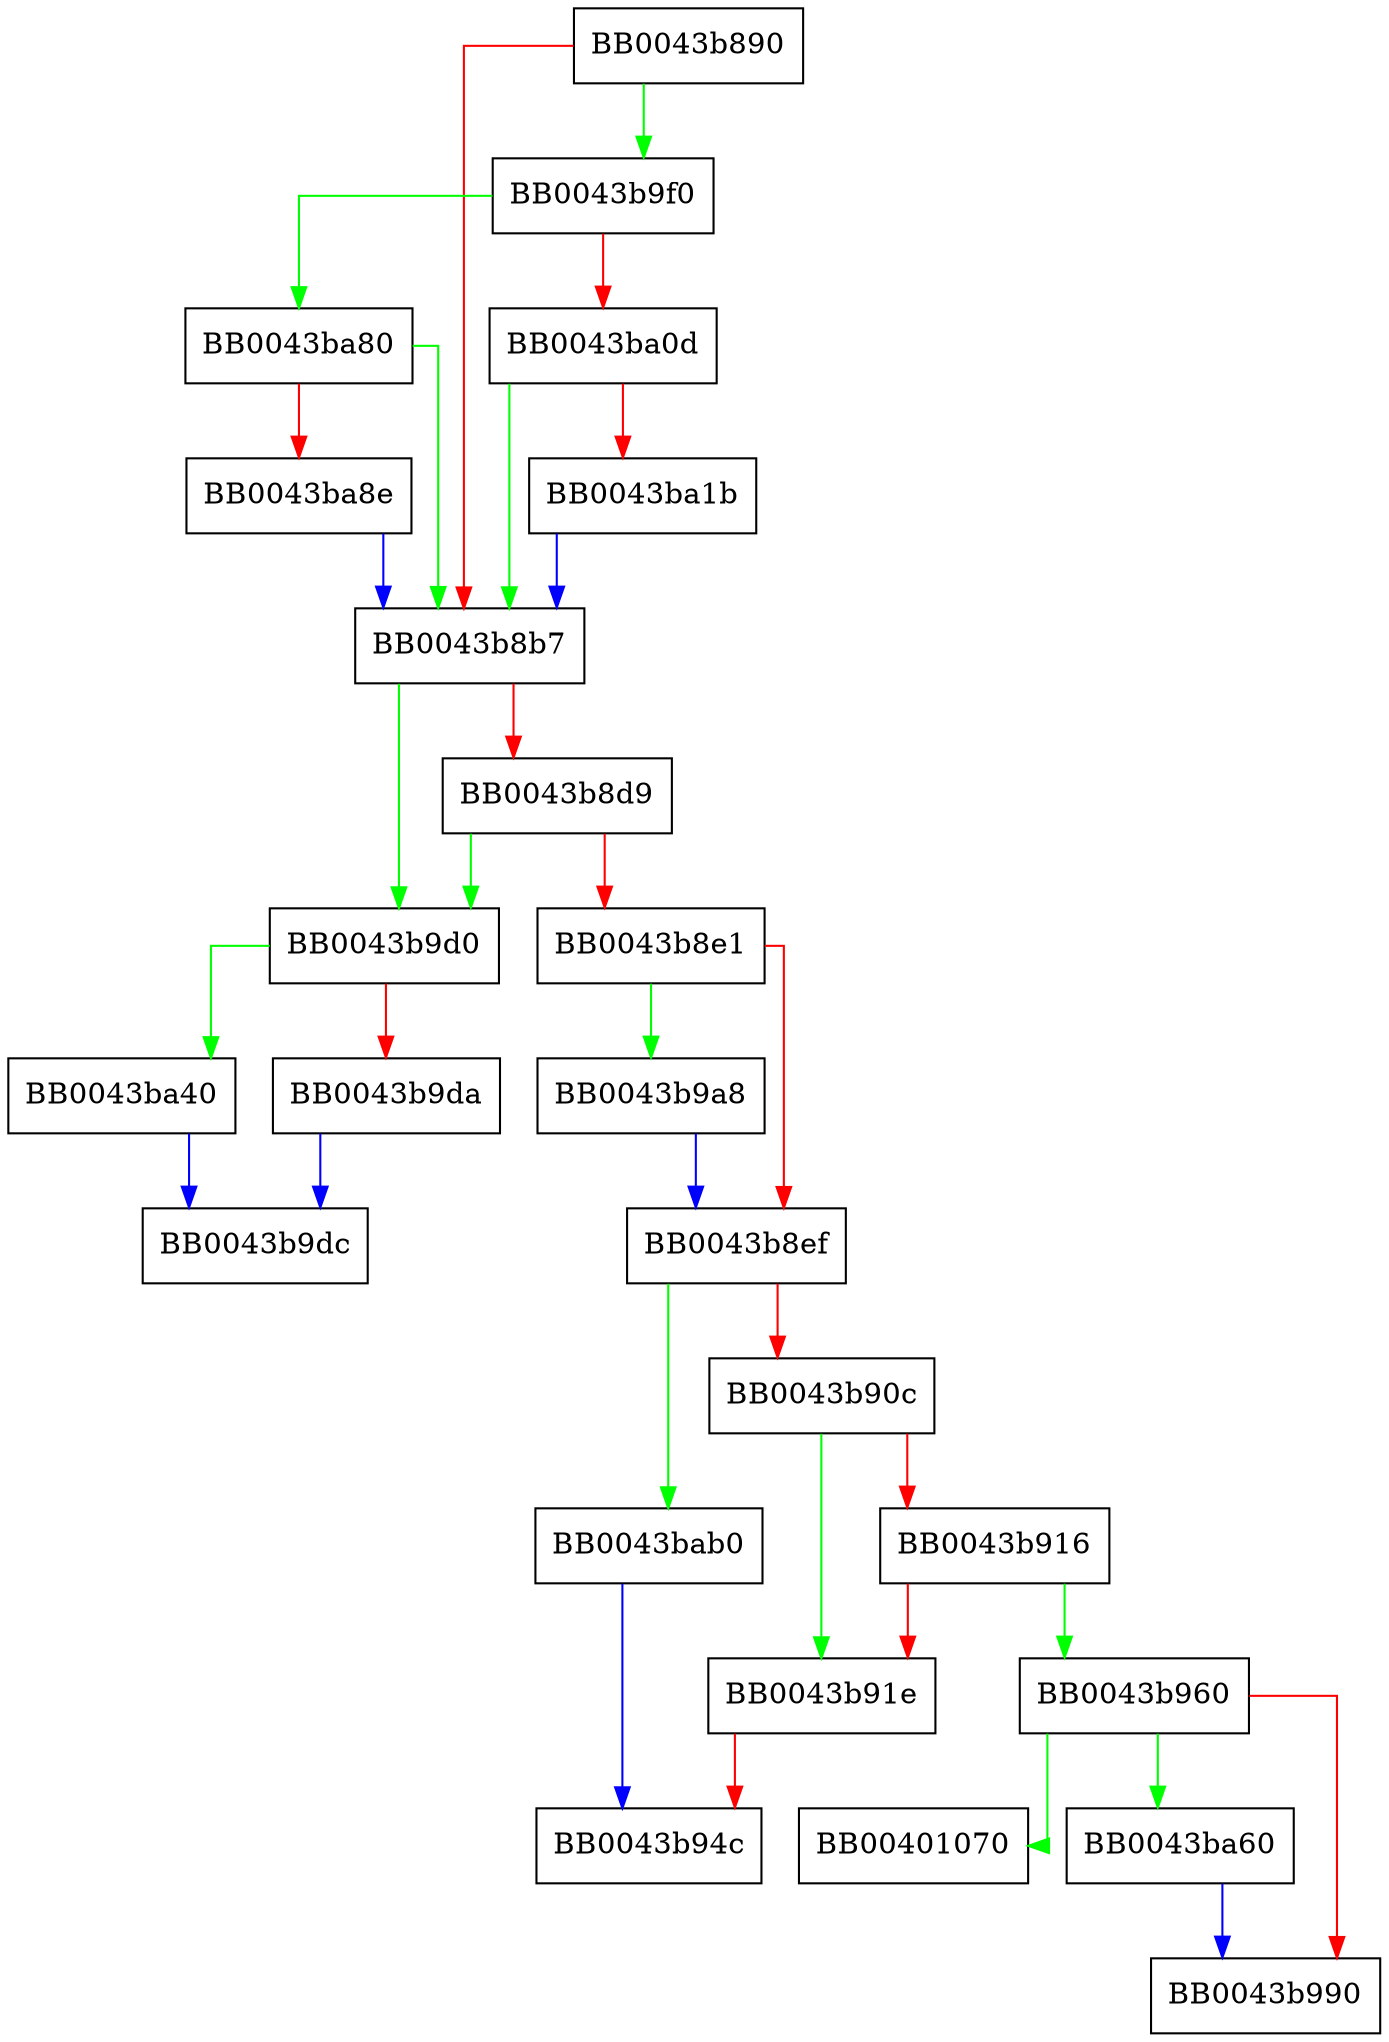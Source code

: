 digraph psk_client_cb {
  node [shape="box"];
  graph [splines=ortho];
  BB0043b890 -> BB0043b9f0 [color="green"];
  BB0043b890 -> BB0043b8b7 [color="red"];
  BB0043b8b7 -> BB0043b9d0 [color="green"];
  BB0043b8b7 -> BB0043b8d9 [color="red"];
  BB0043b8d9 -> BB0043b9d0 [color="green"];
  BB0043b8d9 -> BB0043b8e1 [color="red"];
  BB0043b8e1 -> BB0043b9a8 [color="green"];
  BB0043b8e1 -> BB0043b8ef [color="red"];
  BB0043b8ef -> BB0043bab0 [color="green"];
  BB0043b8ef -> BB0043b90c [color="red"];
  BB0043b90c -> BB0043b91e [color="green"];
  BB0043b90c -> BB0043b916 [color="red"];
  BB0043b916 -> BB0043b960 [color="green"];
  BB0043b916 -> BB0043b91e [color="red"];
  BB0043b91e -> BB0043b94c [color="red"];
  BB0043b960 -> BB00401070 [color="green"];
  BB0043b960 -> BB0043ba60 [color="green"];
  BB0043b960 -> BB0043b990 [color="red"];
  BB0043b9a8 -> BB0043b8ef [color="blue"];
  BB0043b9d0 -> BB0043ba40 [color="green"];
  BB0043b9d0 -> BB0043b9da [color="red"];
  BB0043b9da -> BB0043b9dc [color="blue"];
  BB0043b9f0 -> BB0043ba80 [color="green"];
  BB0043b9f0 -> BB0043ba0d [color="red"];
  BB0043ba0d -> BB0043b8b7 [color="green"];
  BB0043ba0d -> BB0043ba1b [color="red"];
  BB0043ba1b -> BB0043b8b7 [color="blue"];
  BB0043ba40 -> BB0043b9dc [color="blue"];
  BB0043ba60 -> BB0043b990 [color="blue"];
  BB0043ba80 -> BB0043b8b7 [color="green"];
  BB0043ba80 -> BB0043ba8e [color="red"];
  BB0043ba8e -> BB0043b8b7 [color="blue"];
  BB0043bab0 -> BB0043b94c [color="blue"];
}